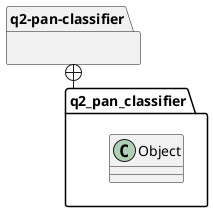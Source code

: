 
@startuml

package "q2-pan-classifier"  {
}

package q2_pan_classifier {
  class Object
}

"q2-pan-classifier" +-- q2_pan_classifier

@enduml
